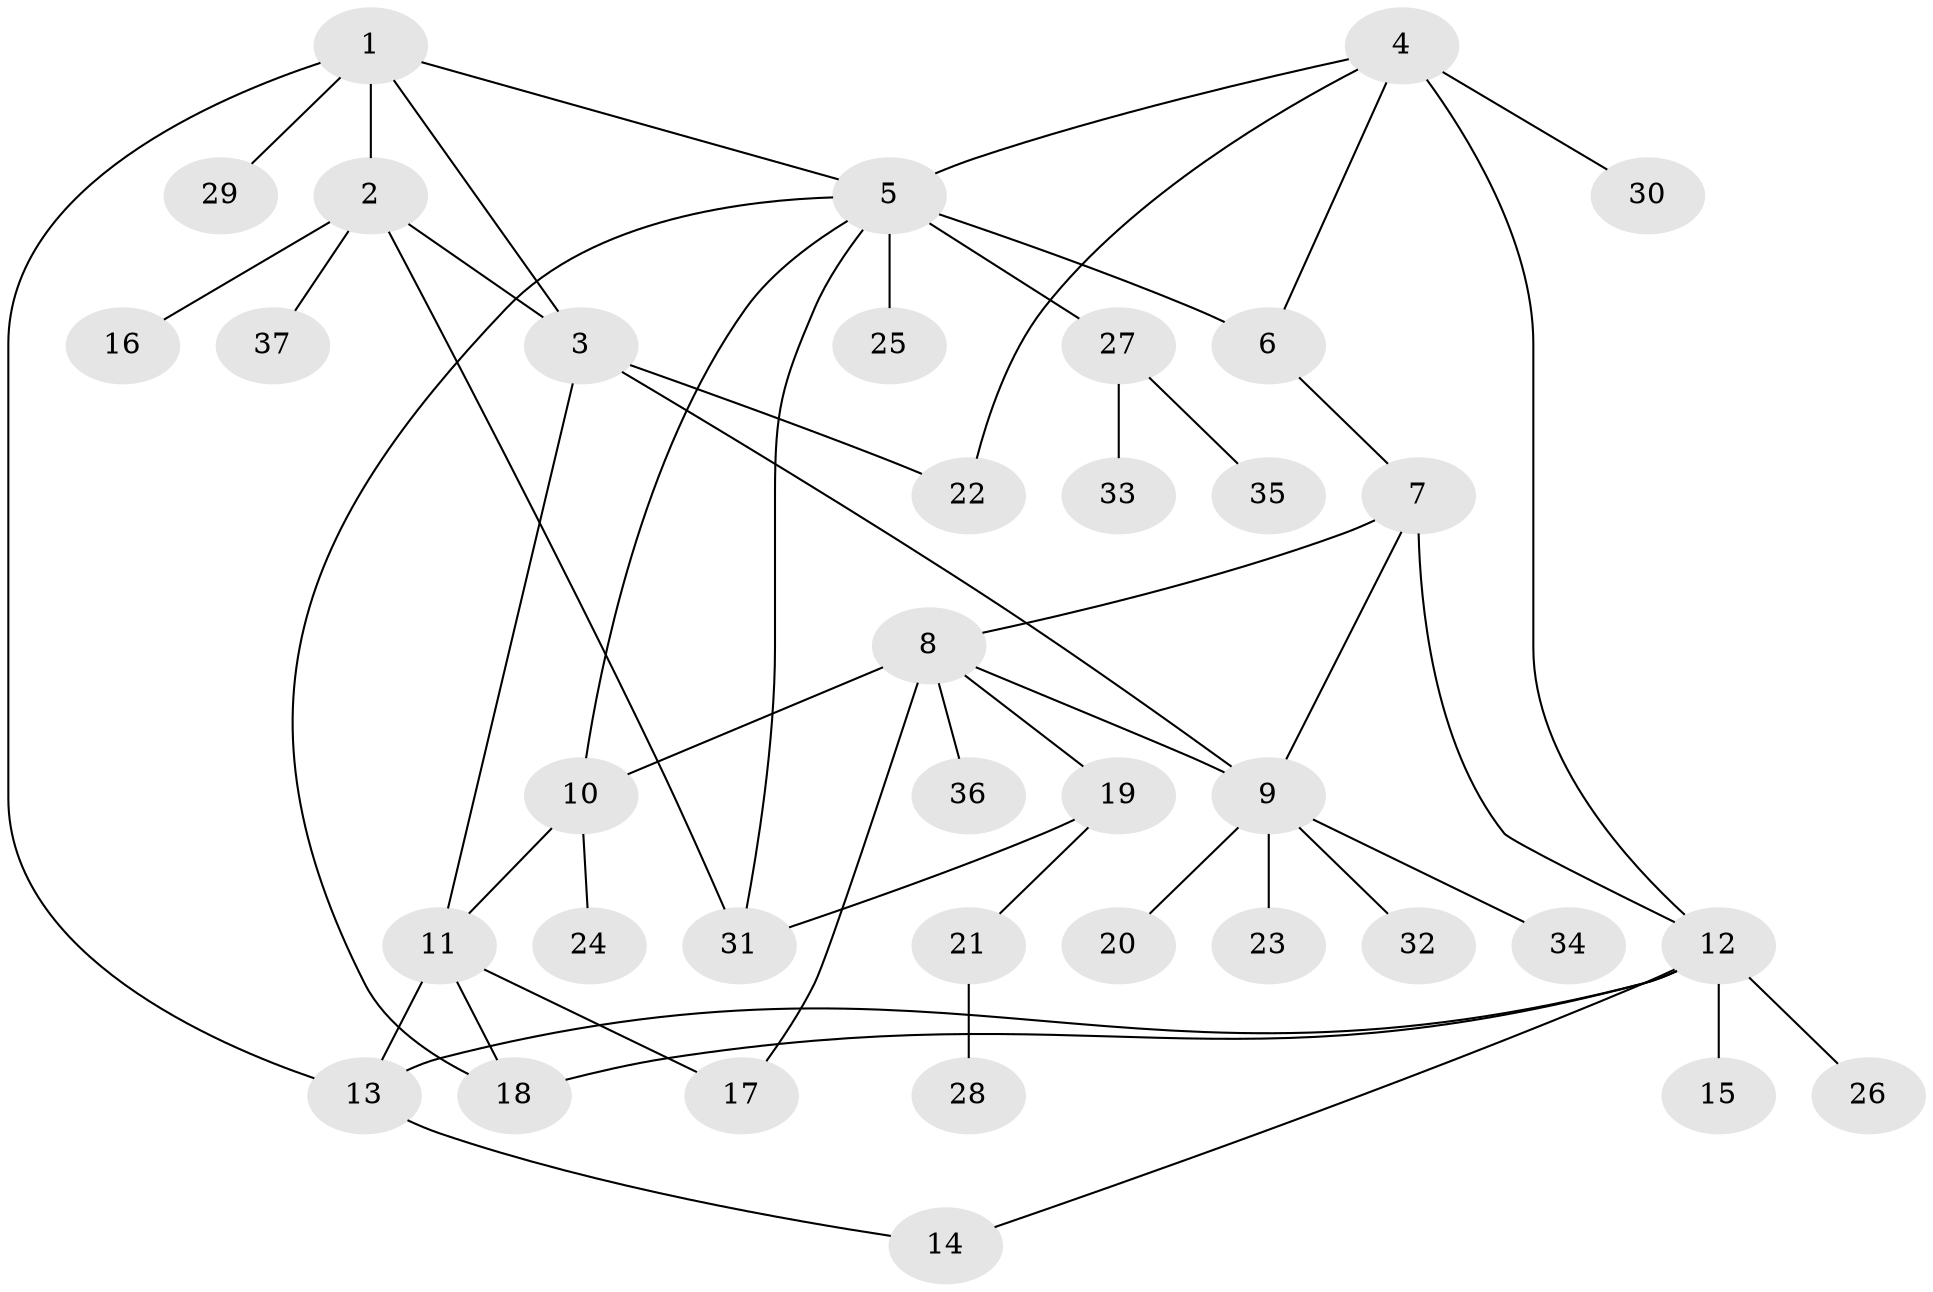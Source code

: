 // original degree distribution, {6: 0.04225352112676056, 7: 0.028169014084507043, 11: 0.014084507042253521, 3: 0.08450704225352113, 5: 0.028169014084507043, 8: 0.04225352112676056, 2: 0.14084507042253522, 10: 0.014084507042253521, 1: 0.5774647887323944, 4: 0.028169014084507043}
// Generated by graph-tools (version 1.1) at 2025/37/03/09/25 02:37:14]
// undirected, 37 vertices, 52 edges
graph export_dot {
graph [start="1"]
  node [color=gray90,style=filled];
  1;
  2;
  3;
  4;
  5;
  6;
  7;
  8;
  9;
  10;
  11;
  12;
  13;
  14;
  15;
  16;
  17;
  18;
  19;
  20;
  21;
  22;
  23;
  24;
  25;
  26;
  27;
  28;
  29;
  30;
  31;
  32;
  33;
  34;
  35;
  36;
  37;
  1 -- 2 [weight=1.0];
  1 -- 3 [weight=1.0];
  1 -- 5 [weight=1.0];
  1 -- 13 [weight=1.0];
  1 -- 29 [weight=1.0];
  2 -- 3 [weight=1.0];
  2 -- 16 [weight=1.0];
  2 -- 31 [weight=1.0];
  2 -- 37 [weight=2.0];
  3 -- 9 [weight=1.0];
  3 -- 11 [weight=1.0];
  3 -- 22 [weight=1.0];
  4 -- 5 [weight=1.0];
  4 -- 6 [weight=1.0];
  4 -- 12 [weight=1.0];
  4 -- 22 [weight=1.0];
  4 -- 30 [weight=2.0];
  5 -- 6 [weight=3.0];
  5 -- 10 [weight=1.0];
  5 -- 18 [weight=1.0];
  5 -- 25 [weight=1.0];
  5 -- 27 [weight=1.0];
  5 -- 31 [weight=1.0];
  6 -- 7 [weight=1.0];
  7 -- 8 [weight=1.0];
  7 -- 9 [weight=1.0];
  7 -- 12 [weight=1.0];
  8 -- 9 [weight=1.0];
  8 -- 10 [weight=1.0];
  8 -- 17 [weight=1.0];
  8 -- 19 [weight=1.0];
  8 -- 36 [weight=2.0];
  9 -- 20 [weight=1.0];
  9 -- 23 [weight=1.0];
  9 -- 32 [weight=1.0];
  9 -- 34 [weight=1.0];
  10 -- 11 [weight=2.0];
  10 -- 24 [weight=2.0];
  11 -- 13 [weight=1.0];
  11 -- 17 [weight=1.0];
  11 -- 18 [weight=2.0];
  12 -- 13 [weight=1.0];
  12 -- 14 [weight=1.0];
  12 -- 15 [weight=3.0];
  12 -- 18 [weight=1.0];
  12 -- 26 [weight=1.0];
  13 -- 14 [weight=1.0];
  19 -- 21 [weight=1.0];
  19 -- 31 [weight=1.0];
  21 -- 28 [weight=1.0];
  27 -- 33 [weight=1.0];
  27 -- 35 [weight=1.0];
}
